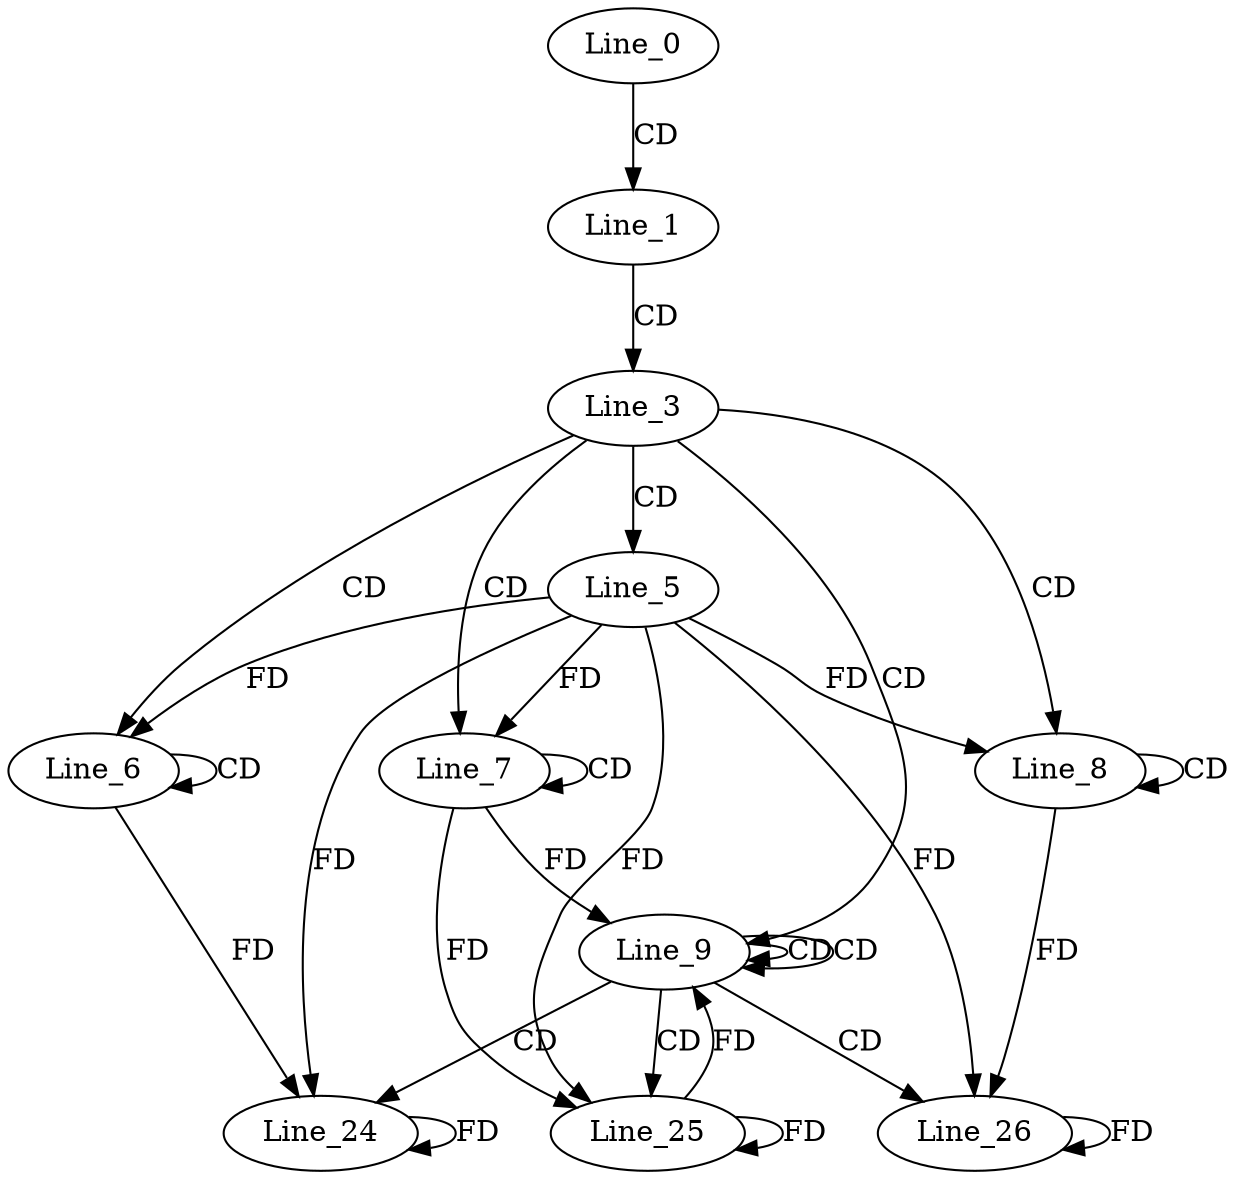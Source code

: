 digraph G {
  Line_0;
  Line_1;
  Line_3;
  Line_5;
  Line_6;
  Line_6;
  Line_7;
  Line_7;
  Line_8;
  Line_8;
  Line_9;
  Line_9;
  Line_9;
  Line_24;
  Line_24;
  Line_25;
  Line_25;
  Line_26;
  Line_26;
  Line_0 -> Line_1 [ label="CD" ];
  Line_1 -> Line_3 [ label="CD" ];
  Line_3 -> Line_5 [ label="CD" ];
  Line_3 -> Line_6 [ label="CD" ];
  Line_6 -> Line_6 [ label="CD" ];
  Line_5 -> Line_6 [ label="FD" ];
  Line_3 -> Line_7 [ label="CD" ];
  Line_7 -> Line_7 [ label="CD" ];
  Line_5 -> Line_7 [ label="FD" ];
  Line_3 -> Line_8 [ label="CD" ];
  Line_8 -> Line_8 [ label="CD" ];
  Line_5 -> Line_8 [ label="FD" ];
  Line_3 -> Line_9 [ label="CD" ];
  Line_9 -> Line_9 [ label="CD" ];
  Line_9 -> Line_9 [ label="CD" ];
  Line_7 -> Line_9 [ label="FD" ];
  Line_9 -> Line_24 [ label="CD" ];
  Line_24 -> Line_24 [ label="FD" ];
  Line_6 -> Line_24 [ label="FD" ];
  Line_5 -> Line_24 [ label="FD" ];
  Line_9 -> Line_25 [ label="CD" ];
  Line_25 -> Line_25 [ label="FD" ];
  Line_7 -> Line_25 [ label="FD" ];
  Line_5 -> Line_25 [ label="FD" ];
  Line_9 -> Line_26 [ label="CD" ];
  Line_26 -> Line_26 [ label="FD" ];
  Line_8 -> Line_26 [ label="FD" ];
  Line_5 -> Line_26 [ label="FD" ];
  Line_25 -> Line_9 [ label="FD" ];
}
